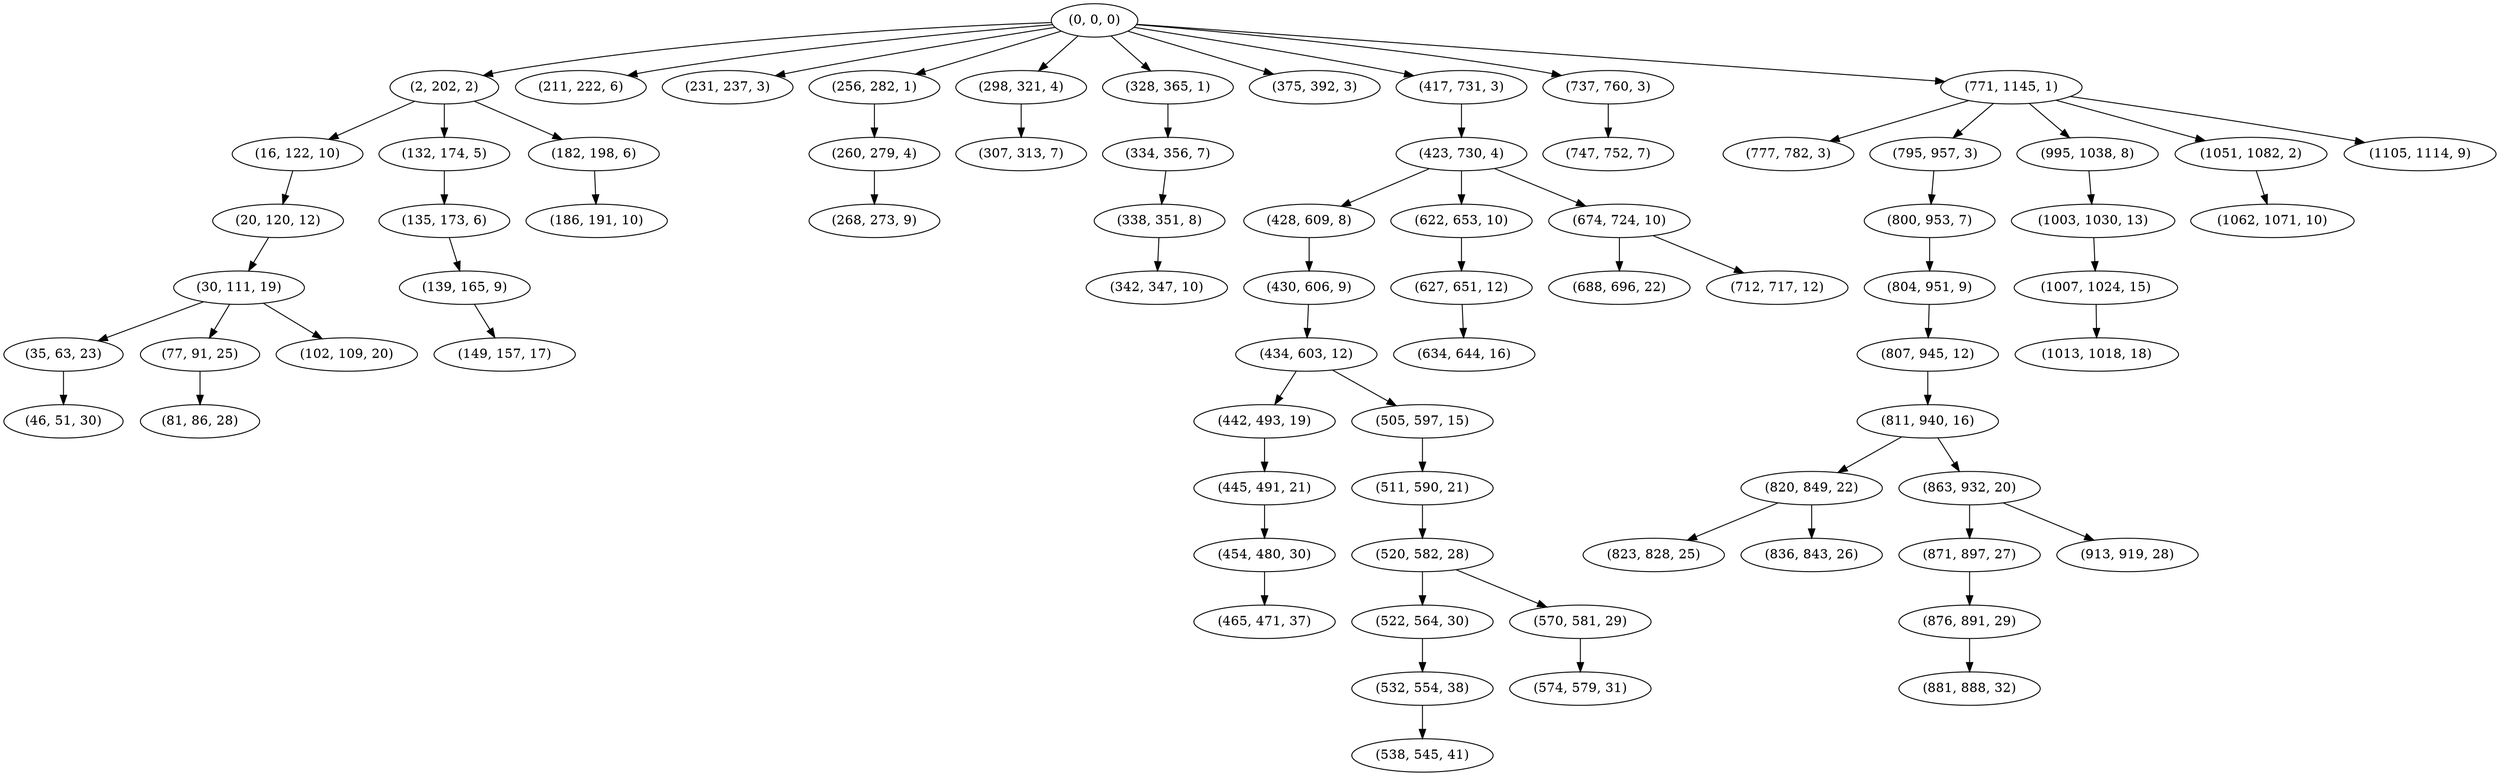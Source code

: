 digraph tree {
    "(0, 0, 0)";
    "(2, 202, 2)";
    "(16, 122, 10)";
    "(20, 120, 12)";
    "(30, 111, 19)";
    "(35, 63, 23)";
    "(46, 51, 30)";
    "(77, 91, 25)";
    "(81, 86, 28)";
    "(102, 109, 20)";
    "(132, 174, 5)";
    "(135, 173, 6)";
    "(139, 165, 9)";
    "(149, 157, 17)";
    "(182, 198, 6)";
    "(186, 191, 10)";
    "(211, 222, 6)";
    "(231, 237, 3)";
    "(256, 282, 1)";
    "(260, 279, 4)";
    "(268, 273, 9)";
    "(298, 321, 4)";
    "(307, 313, 7)";
    "(328, 365, 1)";
    "(334, 356, 7)";
    "(338, 351, 8)";
    "(342, 347, 10)";
    "(375, 392, 3)";
    "(417, 731, 3)";
    "(423, 730, 4)";
    "(428, 609, 8)";
    "(430, 606, 9)";
    "(434, 603, 12)";
    "(442, 493, 19)";
    "(445, 491, 21)";
    "(454, 480, 30)";
    "(465, 471, 37)";
    "(505, 597, 15)";
    "(511, 590, 21)";
    "(520, 582, 28)";
    "(522, 564, 30)";
    "(532, 554, 38)";
    "(538, 545, 41)";
    "(570, 581, 29)";
    "(574, 579, 31)";
    "(622, 653, 10)";
    "(627, 651, 12)";
    "(634, 644, 16)";
    "(674, 724, 10)";
    "(688, 696, 22)";
    "(712, 717, 12)";
    "(737, 760, 3)";
    "(747, 752, 7)";
    "(771, 1145, 1)";
    "(777, 782, 3)";
    "(795, 957, 3)";
    "(800, 953, 7)";
    "(804, 951, 9)";
    "(807, 945, 12)";
    "(811, 940, 16)";
    "(820, 849, 22)";
    "(823, 828, 25)";
    "(836, 843, 26)";
    "(863, 932, 20)";
    "(871, 897, 27)";
    "(876, 891, 29)";
    "(881, 888, 32)";
    "(913, 919, 28)";
    "(995, 1038, 8)";
    "(1003, 1030, 13)";
    "(1007, 1024, 15)";
    "(1013, 1018, 18)";
    "(1051, 1082, 2)";
    "(1062, 1071, 10)";
    "(1105, 1114, 9)";
    "(0, 0, 0)" -> "(2, 202, 2)";
    "(0, 0, 0)" -> "(211, 222, 6)";
    "(0, 0, 0)" -> "(231, 237, 3)";
    "(0, 0, 0)" -> "(256, 282, 1)";
    "(0, 0, 0)" -> "(298, 321, 4)";
    "(0, 0, 0)" -> "(328, 365, 1)";
    "(0, 0, 0)" -> "(375, 392, 3)";
    "(0, 0, 0)" -> "(417, 731, 3)";
    "(0, 0, 0)" -> "(737, 760, 3)";
    "(0, 0, 0)" -> "(771, 1145, 1)";
    "(2, 202, 2)" -> "(16, 122, 10)";
    "(2, 202, 2)" -> "(132, 174, 5)";
    "(2, 202, 2)" -> "(182, 198, 6)";
    "(16, 122, 10)" -> "(20, 120, 12)";
    "(20, 120, 12)" -> "(30, 111, 19)";
    "(30, 111, 19)" -> "(35, 63, 23)";
    "(30, 111, 19)" -> "(77, 91, 25)";
    "(30, 111, 19)" -> "(102, 109, 20)";
    "(35, 63, 23)" -> "(46, 51, 30)";
    "(77, 91, 25)" -> "(81, 86, 28)";
    "(132, 174, 5)" -> "(135, 173, 6)";
    "(135, 173, 6)" -> "(139, 165, 9)";
    "(139, 165, 9)" -> "(149, 157, 17)";
    "(182, 198, 6)" -> "(186, 191, 10)";
    "(256, 282, 1)" -> "(260, 279, 4)";
    "(260, 279, 4)" -> "(268, 273, 9)";
    "(298, 321, 4)" -> "(307, 313, 7)";
    "(328, 365, 1)" -> "(334, 356, 7)";
    "(334, 356, 7)" -> "(338, 351, 8)";
    "(338, 351, 8)" -> "(342, 347, 10)";
    "(417, 731, 3)" -> "(423, 730, 4)";
    "(423, 730, 4)" -> "(428, 609, 8)";
    "(423, 730, 4)" -> "(622, 653, 10)";
    "(423, 730, 4)" -> "(674, 724, 10)";
    "(428, 609, 8)" -> "(430, 606, 9)";
    "(430, 606, 9)" -> "(434, 603, 12)";
    "(434, 603, 12)" -> "(442, 493, 19)";
    "(434, 603, 12)" -> "(505, 597, 15)";
    "(442, 493, 19)" -> "(445, 491, 21)";
    "(445, 491, 21)" -> "(454, 480, 30)";
    "(454, 480, 30)" -> "(465, 471, 37)";
    "(505, 597, 15)" -> "(511, 590, 21)";
    "(511, 590, 21)" -> "(520, 582, 28)";
    "(520, 582, 28)" -> "(522, 564, 30)";
    "(520, 582, 28)" -> "(570, 581, 29)";
    "(522, 564, 30)" -> "(532, 554, 38)";
    "(532, 554, 38)" -> "(538, 545, 41)";
    "(570, 581, 29)" -> "(574, 579, 31)";
    "(622, 653, 10)" -> "(627, 651, 12)";
    "(627, 651, 12)" -> "(634, 644, 16)";
    "(674, 724, 10)" -> "(688, 696, 22)";
    "(674, 724, 10)" -> "(712, 717, 12)";
    "(737, 760, 3)" -> "(747, 752, 7)";
    "(771, 1145, 1)" -> "(777, 782, 3)";
    "(771, 1145, 1)" -> "(795, 957, 3)";
    "(771, 1145, 1)" -> "(995, 1038, 8)";
    "(771, 1145, 1)" -> "(1051, 1082, 2)";
    "(771, 1145, 1)" -> "(1105, 1114, 9)";
    "(795, 957, 3)" -> "(800, 953, 7)";
    "(800, 953, 7)" -> "(804, 951, 9)";
    "(804, 951, 9)" -> "(807, 945, 12)";
    "(807, 945, 12)" -> "(811, 940, 16)";
    "(811, 940, 16)" -> "(820, 849, 22)";
    "(811, 940, 16)" -> "(863, 932, 20)";
    "(820, 849, 22)" -> "(823, 828, 25)";
    "(820, 849, 22)" -> "(836, 843, 26)";
    "(863, 932, 20)" -> "(871, 897, 27)";
    "(863, 932, 20)" -> "(913, 919, 28)";
    "(871, 897, 27)" -> "(876, 891, 29)";
    "(876, 891, 29)" -> "(881, 888, 32)";
    "(995, 1038, 8)" -> "(1003, 1030, 13)";
    "(1003, 1030, 13)" -> "(1007, 1024, 15)";
    "(1007, 1024, 15)" -> "(1013, 1018, 18)";
    "(1051, 1082, 2)" -> "(1062, 1071, 10)";
}
